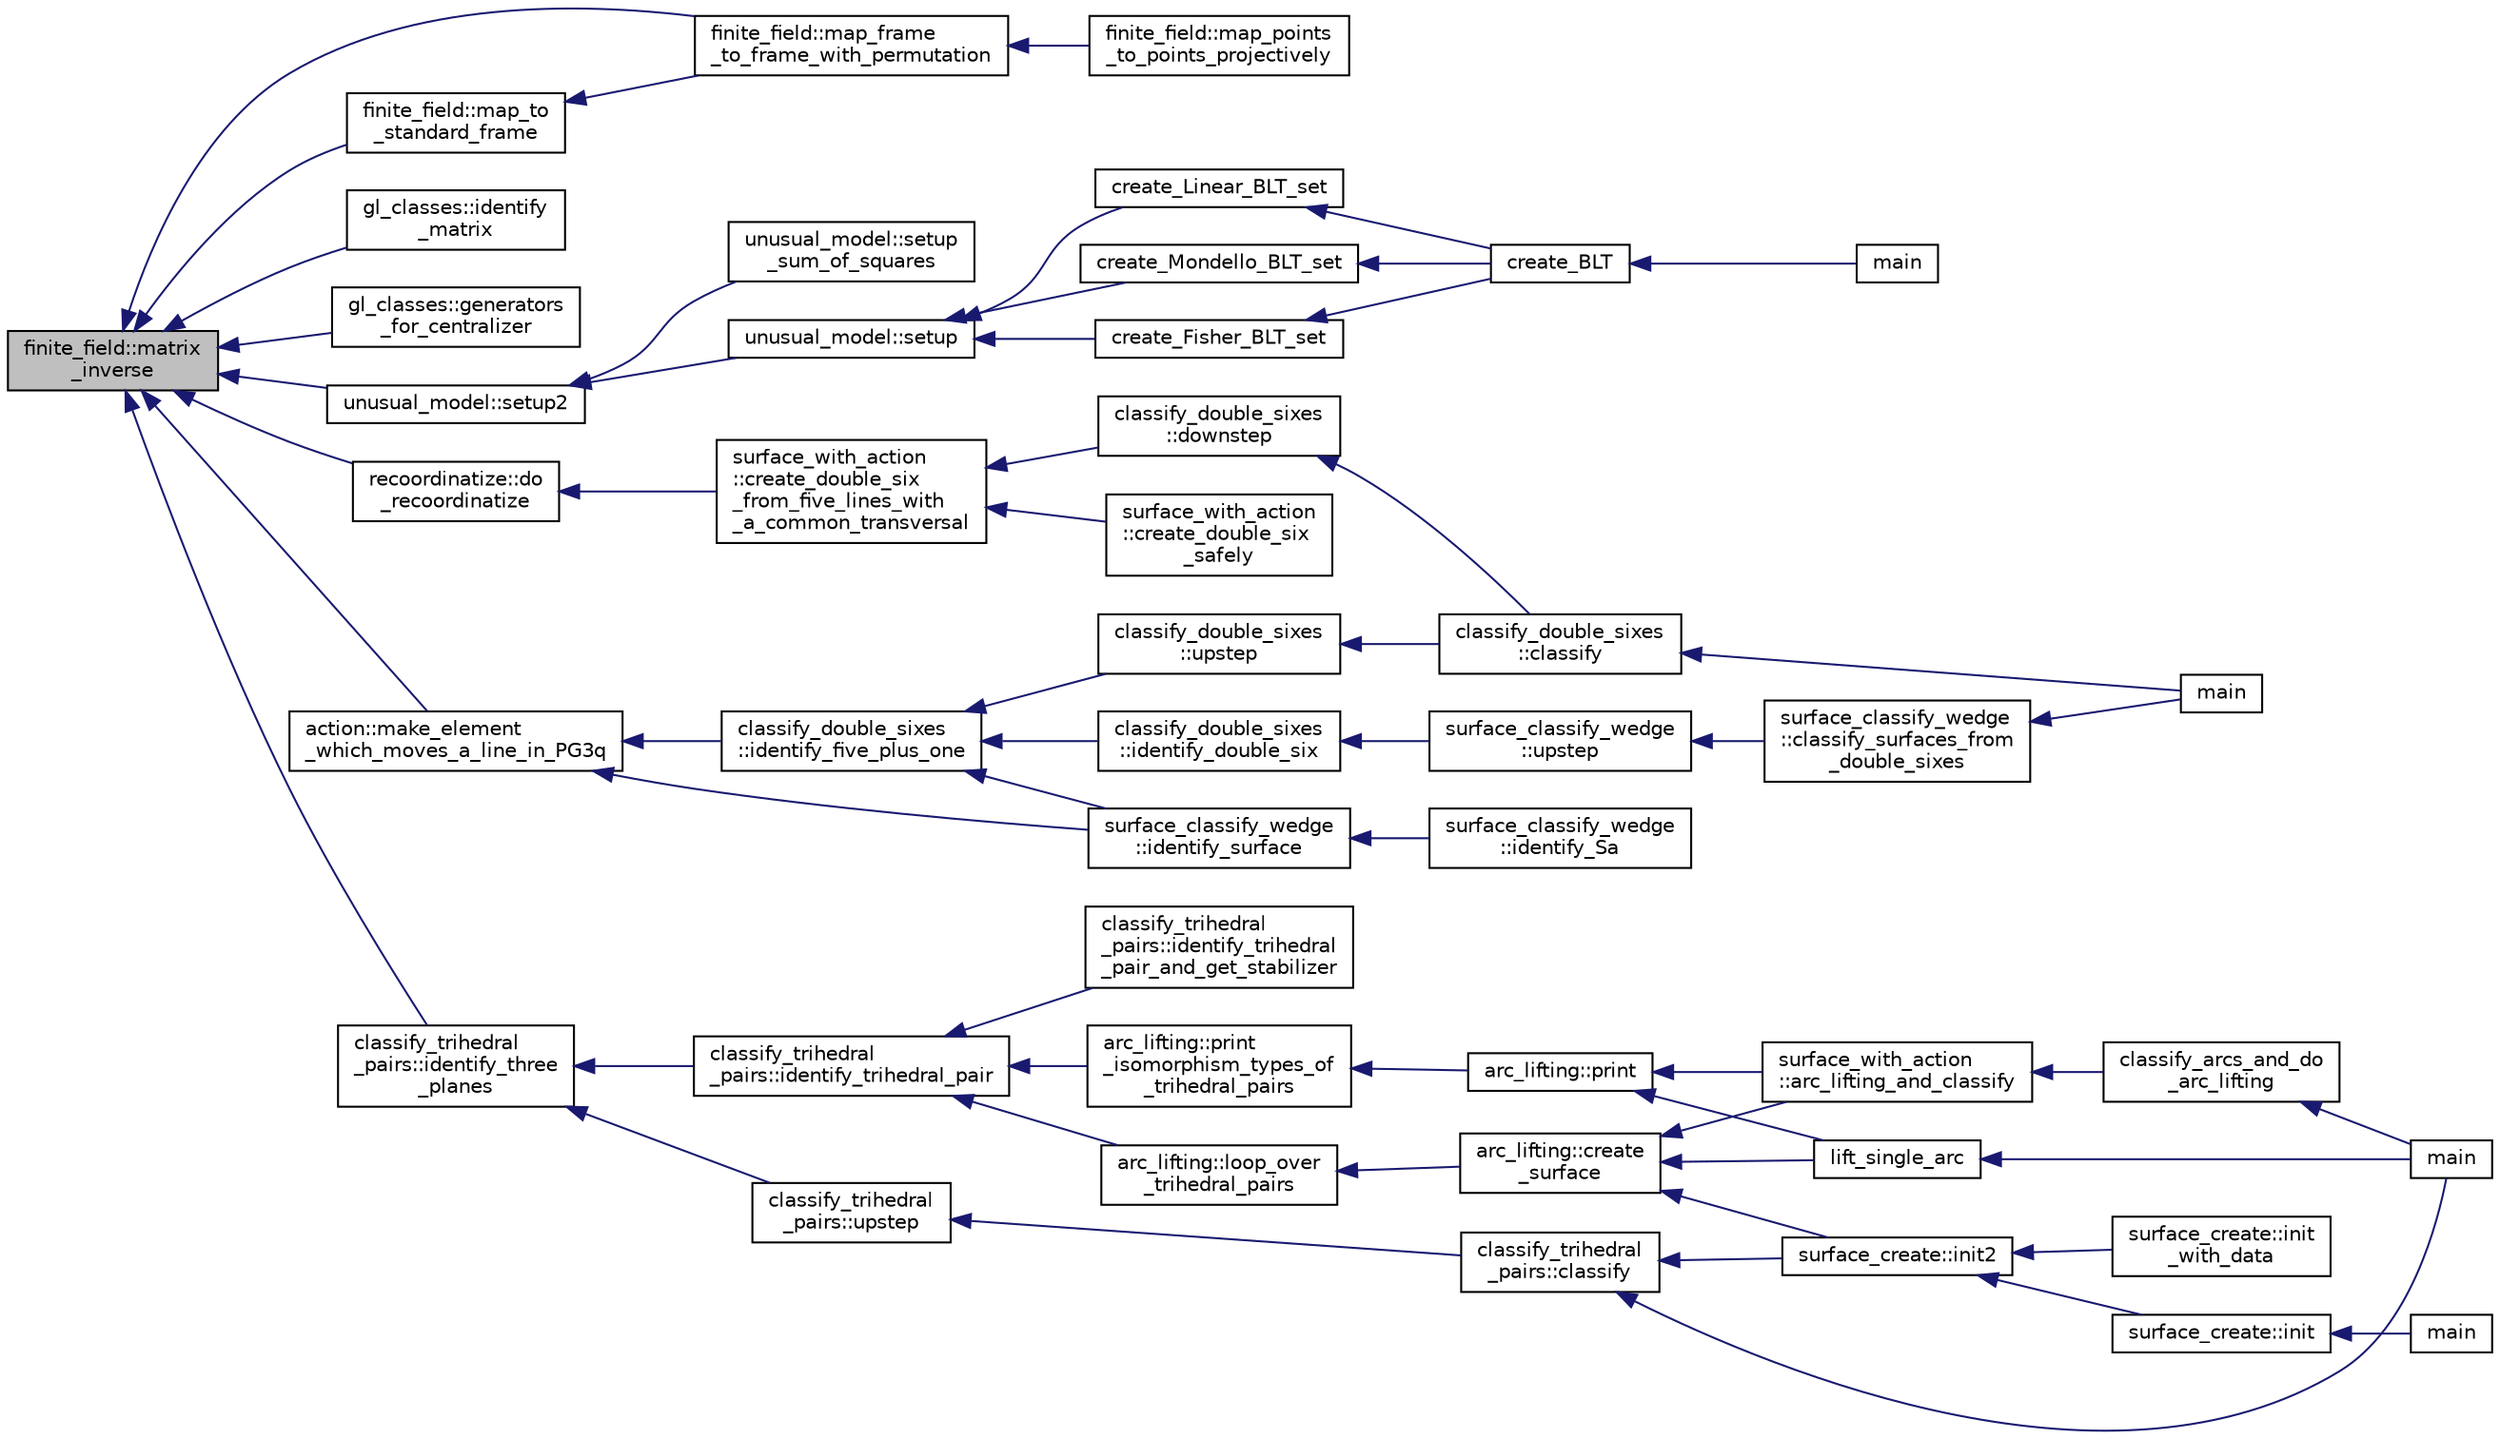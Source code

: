 digraph "finite_field::matrix_inverse"
{
  edge [fontname="Helvetica",fontsize="10",labelfontname="Helvetica",labelfontsize="10"];
  node [fontname="Helvetica",fontsize="10",shape=record];
  rankdir="LR";
  Node9267 [label="finite_field::matrix\l_inverse",height=0.2,width=0.4,color="black", fillcolor="grey75", style="filled", fontcolor="black"];
  Node9267 -> Node9268 [dir="back",color="midnightblue",fontsize="10",style="solid",fontname="Helvetica"];
  Node9268 [label="finite_field::map_to\l_standard_frame",height=0.2,width=0.4,color="black", fillcolor="white", style="filled",URL="$df/d5a/classfinite__field.html#ab35609fc5533b425df702652db00024b"];
  Node9268 -> Node9269 [dir="back",color="midnightblue",fontsize="10",style="solid",fontname="Helvetica"];
  Node9269 [label="finite_field::map_frame\l_to_frame_with_permutation",height=0.2,width=0.4,color="black", fillcolor="white", style="filled",URL="$df/d5a/classfinite__field.html#a6b6142cf5491507d40fa0b6c3a837b81"];
  Node9269 -> Node9270 [dir="back",color="midnightblue",fontsize="10",style="solid",fontname="Helvetica"];
  Node9270 [label="finite_field::map_points\l_to_points_projectively",height=0.2,width=0.4,color="black", fillcolor="white", style="filled",URL="$df/d5a/classfinite__field.html#a6ebf38250033b090baa12391d9a9cd98"];
  Node9267 -> Node9269 [dir="back",color="midnightblue",fontsize="10",style="solid",fontname="Helvetica"];
  Node9267 -> Node9271 [dir="back",color="midnightblue",fontsize="10",style="solid",fontname="Helvetica"];
  Node9271 [label="gl_classes::identify\l_matrix",height=0.2,width=0.4,color="black", fillcolor="white", style="filled",URL="$d6/dab/classgl__classes.html#af529d1d8ff5a52703c5ac1d70806092e"];
  Node9267 -> Node9272 [dir="back",color="midnightblue",fontsize="10",style="solid",fontname="Helvetica"];
  Node9272 [label="gl_classes::generators\l_for_centralizer",height=0.2,width=0.4,color="black", fillcolor="white", style="filled",URL="$d6/dab/classgl__classes.html#aeac561e2a41981533eb0aee6f9d2080c"];
  Node9267 -> Node9273 [dir="back",color="midnightblue",fontsize="10",style="solid",fontname="Helvetica"];
  Node9273 [label="unusual_model::setup2",height=0.2,width=0.4,color="black", fillcolor="white", style="filled",URL="$dc/d50/classunusual__model.html#a00f7da705c24f863338828447abf7aae"];
  Node9273 -> Node9274 [dir="back",color="midnightblue",fontsize="10",style="solid",fontname="Helvetica"];
  Node9274 [label="unusual_model::setup\l_sum_of_squares",height=0.2,width=0.4,color="black", fillcolor="white", style="filled",URL="$dc/d50/classunusual__model.html#ab330b51451b34a5291ee5707ef725eff"];
  Node9273 -> Node9275 [dir="back",color="midnightblue",fontsize="10",style="solid",fontname="Helvetica"];
  Node9275 [label="unusual_model::setup",height=0.2,width=0.4,color="black", fillcolor="white", style="filled",URL="$dc/d50/classunusual__model.html#adb517fd342dd2ed2d0cc117211ac1c0d"];
  Node9275 -> Node9276 [dir="back",color="midnightblue",fontsize="10",style="solid",fontname="Helvetica"];
  Node9276 [label="create_Fisher_BLT_set",height=0.2,width=0.4,color="black", fillcolor="white", style="filled",URL="$d4/d67/geometry_8h.html#ad970fc96c238a422a64338691f8b91cc"];
  Node9276 -> Node9277 [dir="back",color="midnightblue",fontsize="10",style="solid",fontname="Helvetica"];
  Node9277 [label="create_BLT",height=0.2,width=0.4,color="black", fillcolor="white", style="filled",URL="$d4/d67/geometry_8h.html#a5a6f4081a90668e2e95f8e4886d241d9"];
  Node9277 -> Node9278 [dir="back",color="midnightblue",fontsize="10",style="solid",fontname="Helvetica"];
  Node9278 [label="main",height=0.2,width=0.4,color="black", fillcolor="white", style="filled",URL="$d4/d6e/make__something_8_c.html#a217dbf8b442f20279ea00b898af96f52"];
  Node9275 -> Node9279 [dir="back",color="midnightblue",fontsize="10",style="solid",fontname="Helvetica"];
  Node9279 [label="create_Linear_BLT_set",height=0.2,width=0.4,color="black", fillcolor="white", style="filled",URL="$d4/d67/geometry_8h.html#a9a35af1dd478ad49c6922240bfff89dd"];
  Node9279 -> Node9277 [dir="back",color="midnightblue",fontsize="10",style="solid",fontname="Helvetica"];
  Node9275 -> Node9280 [dir="back",color="midnightblue",fontsize="10",style="solid",fontname="Helvetica"];
  Node9280 [label="create_Mondello_BLT_set",height=0.2,width=0.4,color="black", fillcolor="white", style="filled",URL="$d4/d67/geometry_8h.html#ab6f68b0ad3b8ccc37d88073576930ea8"];
  Node9280 -> Node9277 [dir="back",color="midnightblue",fontsize="10",style="solid",fontname="Helvetica"];
  Node9267 -> Node9281 [dir="back",color="midnightblue",fontsize="10",style="solid",fontname="Helvetica"];
  Node9281 [label="action::make_element\l_which_moves_a_line_in_PG3q",height=0.2,width=0.4,color="black", fillcolor="white", style="filled",URL="$d2/d86/classaction.html#a926b90c3aafacbf77ffd99d50a8408cb"];
  Node9281 -> Node9282 [dir="back",color="midnightblue",fontsize="10",style="solid",fontname="Helvetica"];
  Node9282 [label="classify_double_sixes\l::identify_five_plus_one",height=0.2,width=0.4,color="black", fillcolor="white", style="filled",URL="$dd/d23/classclassify__double__sixes.html#aa78728c03ff9c37c26413c3d1ebac85a"];
  Node9282 -> Node9283 [dir="back",color="midnightblue",fontsize="10",style="solid",fontname="Helvetica"];
  Node9283 [label="classify_double_sixes\l::upstep",height=0.2,width=0.4,color="black", fillcolor="white", style="filled",URL="$dd/d23/classclassify__double__sixes.html#af69579aea0c34504ccfe37a4f9d992ef"];
  Node9283 -> Node9284 [dir="back",color="midnightblue",fontsize="10",style="solid",fontname="Helvetica"];
  Node9284 [label="classify_double_sixes\l::classify",height=0.2,width=0.4,color="black", fillcolor="white", style="filled",URL="$dd/d23/classclassify__double__sixes.html#aa22b7c156d68376a603743c8b43a58ef"];
  Node9284 -> Node9285 [dir="back",color="midnightblue",fontsize="10",style="solid",fontname="Helvetica"];
  Node9285 [label="main",height=0.2,width=0.4,color="black", fillcolor="white", style="filled",URL="$df/df8/surface__classify_8_c.html#a217dbf8b442f20279ea00b898af96f52"];
  Node9282 -> Node9286 [dir="back",color="midnightblue",fontsize="10",style="solid",fontname="Helvetica"];
  Node9286 [label="classify_double_sixes\l::identify_double_six",height=0.2,width=0.4,color="black", fillcolor="white", style="filled",URL="$dd/d23/classclassify__double__sixes.html#a2f207ab7c9032711e982d16ff3ff753f"];
  Node9286 -> Node9287 [dir="back",color="midnightblue",fontsize="10",style="solid",fontname="Helvetica"];
  Node9287 [label="surface_classify_wedge\l::upstep",height=0.2,width=0.4,color="black", fillcolor="white", style="filled",URL="$d7/d5c/classsurface__classify__wedge.html#a917a77e18ede81788ba0550d3f55f639"];
  Node9287 -> Node9288 [dir="back",color="midnightblue",fontsize="10",style="solid",fontname="Helvetica"];
  Node9288 [label="surface_classify_wedge\l::classify_surfaces_from\l_double_sixes",height=0.2,width=0.4,color="black", fillcolor="white", style="filled",URL="$d7/d5c/classsurface__classify__wedge.html#a6b7ca70f2edff82c197221ee978a3641"];
  Node9288 -> Node9285 [dir="back",color="midnightblue",fontsize="10",style="solid",fontname="Helvetica"];
  Node9282 -> Node9289 [dir="back",color="midnightblue",fontsize="10",style="solid",fontname="Helvetica"];
  Node9289 [label="surface_classify_wedge\l::identify_surface",height=0.2,width=0.4,color="black", fillcolor="white", style="filled",URL="$d7/d5c/classsurface__classify__wedge.html#a0ee820a0324434792bd5362b4606de80"];
  Node9289 -> Node9290 [dir="back",color="midnightblue",fontsize="10",style="solid",fontname="Helvetica"];
  Node9290 [label="surface_classify_wedge\l::identify_Sa",height=0.2,width=0.4,color="black", fillcolor="white", style="filled",URL="$d7/d5c/classsurface__classify__wedge.html#a8fdc22ea1850bd4da28ace84adb055a6"];
  Node9281 -> Node9289 [dir="back",color="midnightblue",fontsize="10",style="solid",fontname="Helvetica"];
  Node9267 -> Node9291 [dir="back",color="midnightblue",fontsize="10",style="solid",fontname="Helvetica"];
  Node9291 [label="classify_trihedral\l_pairs::identify_three\l_planes",height=0.2,width=0.4,color="black", fillcolor="white", style="filled",URL="$d1/d21/classclassify__trihedral__pairs.html#a0c39bec96db456430eb119aa573f6d25"];
  Node9291 -> Node9292 [dir="back",color="midnightblue",fontsize="10",style="solid",fontname="Helvetica"];
  Node9292 [label="classify_trihedral\l_pairs::upstep",height=0.2,width=0.4,color="black", fillcolor="white", style="filled",URL="$d1/d21/classclassify__trihedral__pairs.html#a4134a82fca1d3962311921731ce001eb"];
  Node9292 -> Node9293 [dir="back",color="midnightblue",fontsize="10",style="solid",fontname="Helvetica"];
  Node9293 [label="classify_trihedral\l_pairs::classify",height=0.2,width=0.4,color="black", fillcolor="white", style="filled",URL="$d1/d21/classclassify__trihedral__pairs.html#a134e4c3042163c24bf57050f26e364e1"];
  Node9293 -> Node9294 [dir="back",color="midnightblue",fontsize="10",style="solid",fontname="Helvetica"];
  Node9294 [label="main",height=0.2,width=0.4,color="black", fillcolor="white", style="filled",URL="$d6/dc3/arc__lifting__main_8_c.html#a217dbf8b442f20279ea00b898af96f52"];
  Node9293 -> Node9295 [dir="back",color="midnightblue",fontsize="10",style="solid",fontname="Helvetica"];
  Node9295 [label="surface_create::init2",height=0.2,width=0.4,color="black", fillcolor="white", style="filled",URL="$de/da4/classsurface__create.html#a0d600640f7dd62d5a6c36443effdab59"];
  Node9295 -> Node9296 [dir="back",color="midnightblue",fontsize="10",style="solid",fontname="Helvetica"];
  Node9296 [label="surface_create::init\l_with_data",height=0.2,width=0.4,color="black", fillcolor="white", style="filled",URL="$de/da4/classsurface__create.html#a9226f687139676532adb1aa971fbade2"];
  Node9295 -> Node9297 [dir="back",color="midnightblue",fontsize="10",style="solid",fontname="Helvetica"];
  Node9297 [label="surface_create::init",height=0.2,width=0.4,color="black", fillcolor="white", style="filled",URL="$de/da4/classsurface__create.html#ab0db5c12825f778e3caf8aa4da02eb06"];
  Node9297 -> Node9298 [dir="back",color="midnightblue",fontsize="10",style="solid",fontname="Helvetica"];
  Node9298 [label="main",height=0.2,width=0.4,color="black", fillcolor="white", style="filled",URL="$d2/dfa/create__surface__main_8_c.html#a217dbf8b442f20279ea00b898af96f52"];
  Node9291 -> Node9299 [dir="back",color="midnightblue",fontsize="10",style="solid",fontname="Helvetica"];
  Node9299 [label="classify_trihedral\l_pairs::identify_trihedral_pair",height=0.2,width=0.4,color="black", fillcolor="white", style="filled",URL="$d1/d21/classclassify__trihedral__pairs.html#a1a85f616b5043da9f7e585868b0d191d"];
  Node9299 -> Node9300 [dir="back",color="midnightblue",fontsize="10",style="solid",fontname="Helvetica"];
  Node9300 [label="arc_lifting::loop_over\l_trihedral_pairs",height=0.2,width=0.4,color="black", fillcolor="white", style="filled",URL="$dc/db7/classarc__lifting.html#a30126f5ed4126d604c191aa4d1f7505a"];
  Node9300 -> Node9301 [dir="back",color="midnightblue",fontsize="10",style="solid",fontname="Helvetica"];
  Node9301 [label="arc_lifting::create\l_surface",height=0.2,width=0.4,color="black", fillcolor="white", style="filled",URL="$dc/db7/classarc__lifting.html#a2b1fd46281de9ff3fef00fc122d39b2b"];
  Node9301 -> Node9302 [dir="back",color="midnightblue",fontsize="10",style="solid",fontname="Helvetica"];
  Node9302 [label="lift_single_arc",height=0.2,width=0.4,color="black", fillcolor="white", style="filled",URL="$d6/dc3/arc__lifting__main_8_c.html#a0bdc148f70112959722a40cf9758d54b"];
  Node9302 -> Node9294 [dir="back",color="midnightblue",fontsize="10",style="solid",fontname="Helvetica"];
  Node9301 -> Node9295 [dir="back",color="midnightblue",fontsize="10",style="solid",fontname="Helvetica"];
  Node9301 -> Node9303 [dir="back",color="midnightblue",fontsize="10",style="solid",fontname="Helvetica"];
  Node9303 [label="surface_with_action\l::arc_lifting_and_classify",height=0.2,width=0.4,color="black", fillcolor="white", style="filled",URL="$d8/df9/classsurface__with__action.html#a62a3948f830c59e09ef94937650a07a4"];
  Node9303 -> Node9304 [dir="back",color="midnightblue",fontsize="10",style="solid",fontname="Helvetica"];
  Node9304 [label="classify_arcs_and_do\l_arc_lifting",height=0.2,width=0.4,color="black", fillcolor="white", style="filled",URL="$d6/dc3/arc__lifting__main_8_c.html#afdd7be16f16b8c71e9a72fe5f6a0b59c"];
  Node9304 -> Node9294 [dir="back",color="midnightblue",fontsize="10",style="solid",fontname="Helvetica"];
  Node9299 -> Node9305 [dir="back",color="midnightblue",fontsize="10",style="solid",fontname="Helvetica"];
  Node9305 [label="arc_lifting::print\l_isomorphism_types_of\l_trihedral_pairs",height=0.2,width=0.4,color="black", fillcolor="white", style="filled",URL="$dc/db7/classarc__lifting.html#ac2ea90f2acf97c870a7f46f7b125b8b7"];
  Node9305 -> Node9306 [dir="back",color="midnightblue",fontsize="10",style="solid",fontname="Helvetica"];
  Node9306 [label="arc_lifting::print",height=0.2,width=0.4,color="black", fillcolor="white", style="filled",URL="$dc/db7/classarc__lifting.html#ae1609cb80720bc005f0fc3ea65150185"];
  Node9306 -> Node9302 [dir="back",color="midnightblue",fontsize="10",style="solid",fontname="Helvetica"];
  Node9306 -> Node9303 [dir="back",color="midnightblue",fontsize="10",style="solid",fontname="Helvetica"];
  Node9299 -> Node9307 [dir="back",color="midnightblue",fontsize="10",style="solid",fontname="Helvetica"];
  Node9307 [label="classify_trihedral\l_pairs::identify_trihedral\l_pair_and_get_stabilizer",height=0.2,width=0.4,color="black", fillcolor="white", style="filled",URL="$d1/d21/classclassify__trihedral__pairs.html#a433489bad83d619b71a688e6a03a3210"];
  Node9267 -> Node9308 [dir="back",color="midnightblue",fontsize="10",style="solid",fontname="Helvetica"];
  Node9308 [label="recoordinatize::do\l_recoordinatize",height=0.2,width=0.4,color="black", fillcolor="white", style="filled",URL="$d3/d3c/classrecoordinatize.html#ae667d36625d30c780af10da96e26ab04"];
  Node9308 -> Node9309 [dir="back",color="midnightblue",fontsize="10",style="solid",fontname="Helvetica"];
  Node9309 [label="surface_with_action\l::create_double_six\l_from_five_lines_with\l_a_common_transversal",height=0.2,width=0.4,color="black", fillcolor="white", style="filled",URL="$d8/df9/classsurface__with__action.html#a870db90931112560e814493c70f768ab"];
  Node9309 -> Node9310 [dir="back",color="midnightblue",fontsize="10",style="solid",fontname="Helvetica"];
  Node9310 [label="classify_double_sixes\l::downstep",height=0.2,width=0.4,color="black", fillcolor="white", style="filled",URL="$dd/d23/classclassify__double__sixes.html#aed4b1460612fe2fd5b4e4611e83b2806"];
  Node9310 -> Node9284 [dir="back",color="midnightblue",fontsize="10",style="solid",fontname="Helvetica"];
  Node9309 -> Node9311 [dir="back",color="midnightblue",fontsize="10",style="solid",fontname="Helvetica"];
  Node9311 [label="surface_with_action\l::create_double_six\l_safely",height=0.2,width=0.4,color="black", fillcolor="white", style="filled",URL="$d8/df9/classsurface__with__action.html#a5d151dc90786f5466eb08dc1e2939170"];
}

